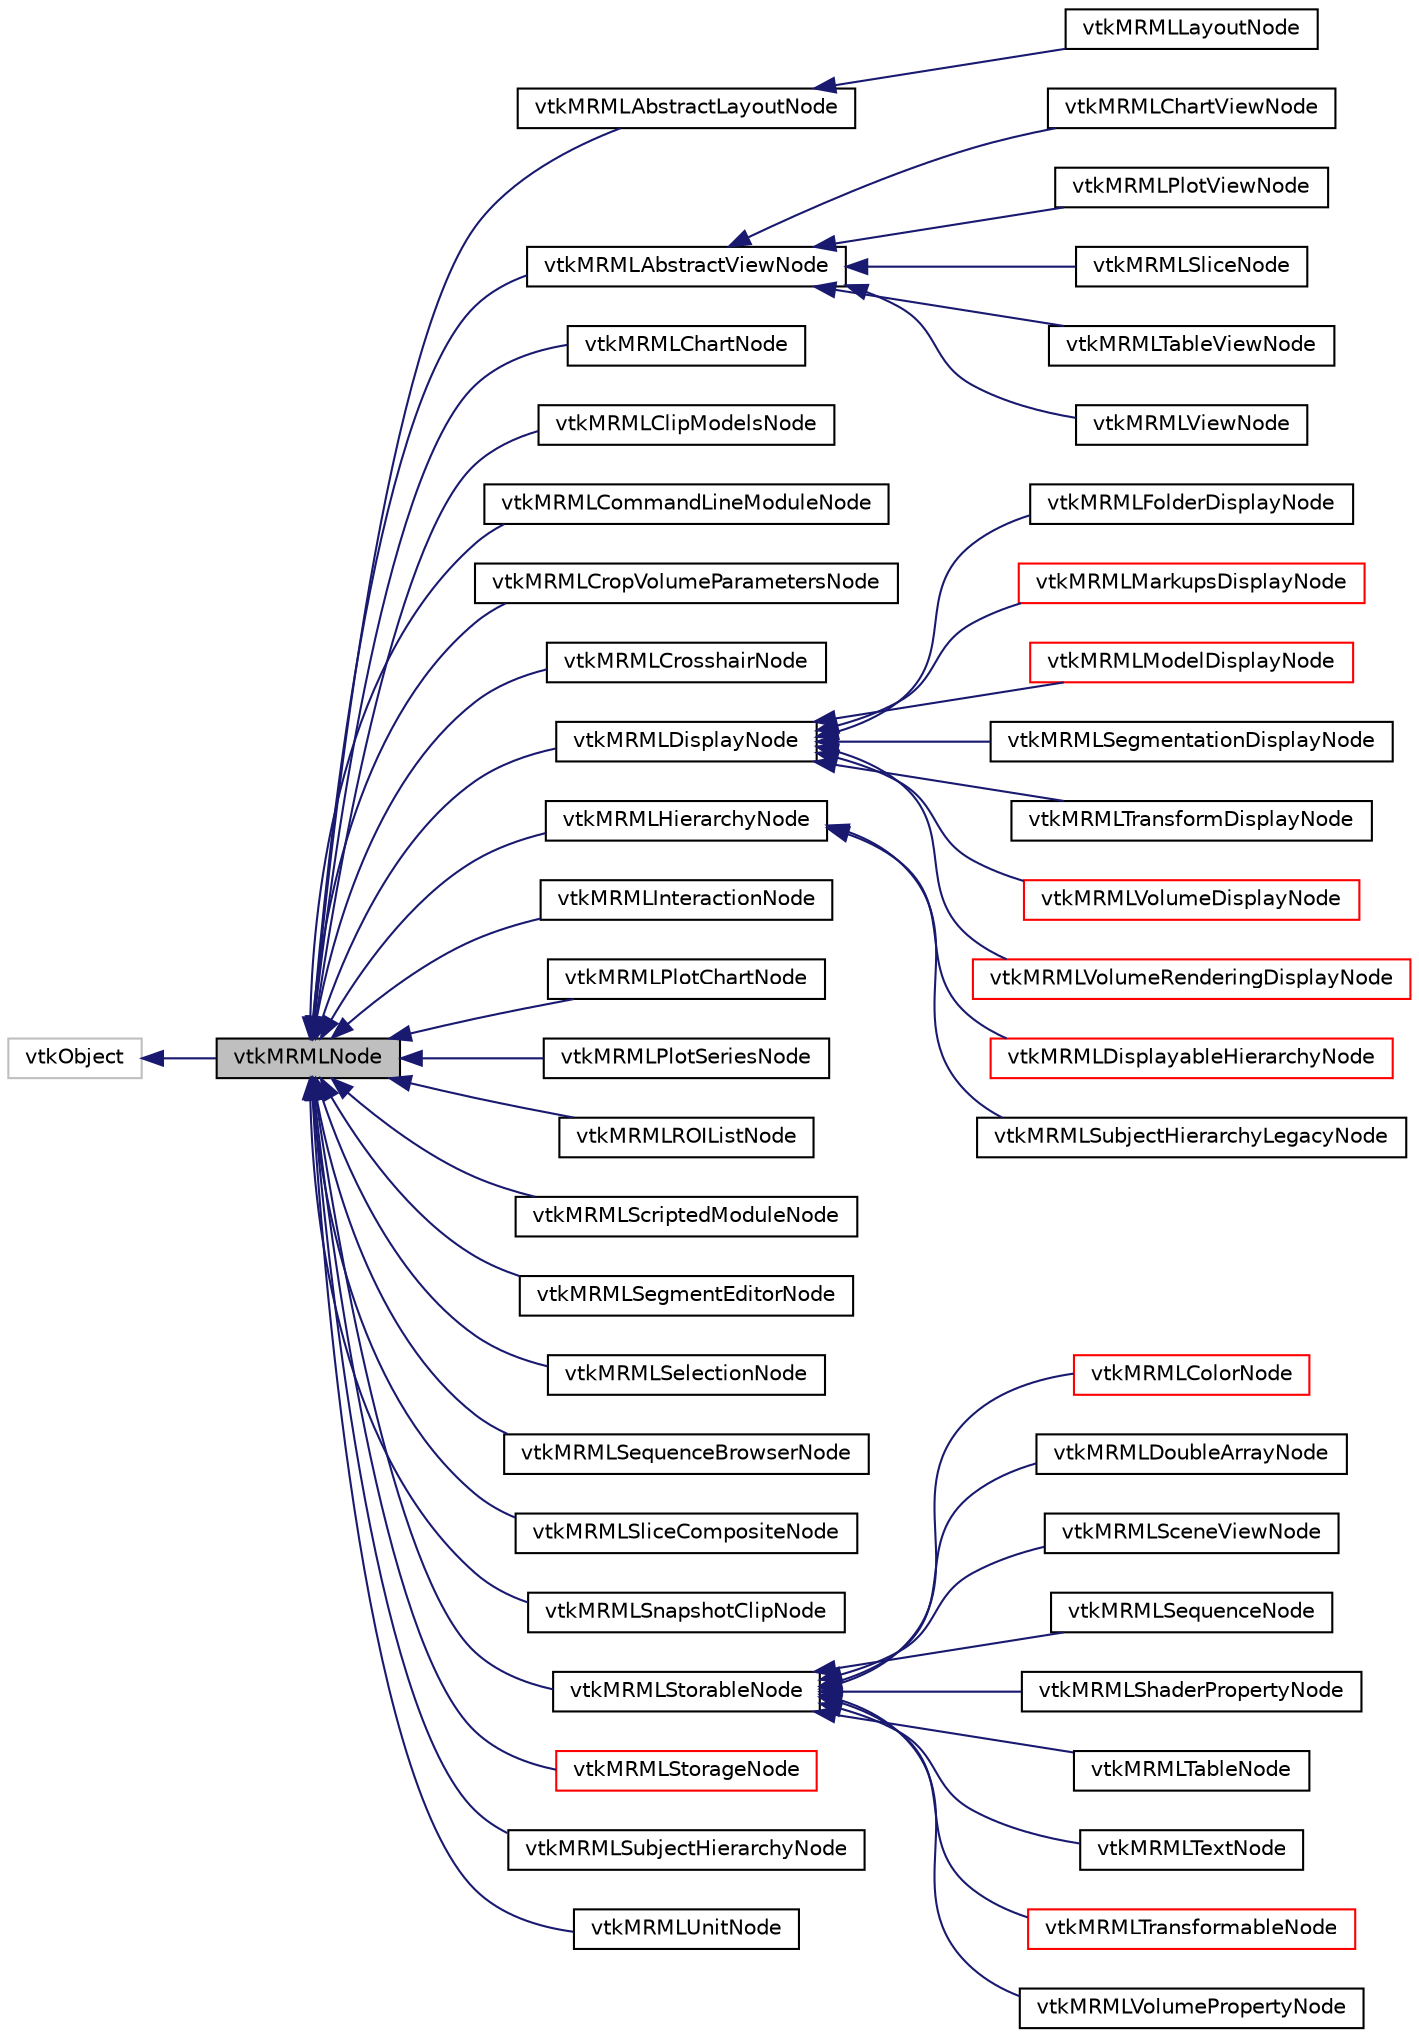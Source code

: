 digraph "vtkMRMLNode"
{
  bgcolor="transparent";
  edge [fontname="Helvetica",fontsize="10",labelfontname="Helvetica",labelfontsize="10"];
  node [fontname="Helvetica",fontsize="10",shape=record];
  rankdir="LR";
  Node0 [label="vtkMRMLNode",height=0.2,width=0.4,color="black", fillcolor="grey75", style="filled", fontcolor="black"];
  Node1 -> Node0 [dir="back",color="midnightblue",fontsize="10",style="solid",fontname="Helvetica"];
  Node1 [label="vtkObject",height=0.2,width=0.4,color="grey75"];
  Node0 -> Node2 [dir="back",color="midnightblue",fontsize="10",style="solid",fontname="Helvetica"];
  Node2 [label="vtkMRMLAbstractLayoutNode",height=0.2,width=0.4,color="black",URL="$classvtkMRMLAbstractLayoutNode.html",tooltip="Node that describes the view layout of the application. "];
  Node2 -> Node3 [dir="back",color="midnightblue",fontsize="10",style="solid",fontname="Helvetica"];
  Node3 [label="vtkMRMLLayoutNode",height=0.2,width=0.4,color="black",URL="$classvtkMRMLLayoutNode.html",tooltip="Node that describes the view layout of the application. "];
  Node0 -> Node4 [dir="back",color="midnightblue",fontsize="10",style="solid",fontname="Helvetica"];
  Node4 [label="vtkMRMLAbstractViewNode",height=0.2,width=0.4,color="black",URL="$classvtkMRMLAbstractViewNode.html",tooltip="Abstract MRML node to represent a view. The class holds the properties common to any view type (3D..."];
  Node4 -> Node5 [dir="back",color="midnightblue",fontsize="10",style="solid",fontname="Helvetica"];
  Node5 [label="vtkMRMLChartViewNode",height=0.2,width=0.4,color="black",URL="$classvtkMRMLChartViewNode.html",tooltip="MRML node to represent chart view parameters. "];
  Node4 -> Node6 [dir="back",color="midnightblue",fontsize="10",style="solid",fontname="Helvetica"];
  Node6 [label="vtkMRMLPlotViewNode",height=0.2,width=0.4,color="black",URL="$classvtkMRMLPlotViewNode.html",tooltip="MRML node to represent Plot view parameters. "];
  Node4 -> Node7 [dir="back",color="midnightblue",fontsize="10",style="solid",fontname="Helvetica"];
  Node7 [label="vtkMRMLSliceNode",height=0.2,width=0.4,color="black",URL="$classvtkMRMLSliceNode.html",tooltip="MRML node for storing a slice through RAS space. "];
  Node4 -> Node8 [dir="back",color="midnightblue",fontsize="10",style="solid",fontname="Helvetica"];
  Node8 [label="vtkMRMLTableViewNode",height=0.2,width=0.4,color="black",URL="$classvtkMRMLTableViewNode.html",tooltip="MRML node to represent table view parameters. "];
  Node4 -> Node9 [dir="back",color="midnightblue",fontsize="10",style="solid",fontname="Helvetica"];
  Node9 [label="vtkMRMLViewNode",height=0.2,width=0.4,color="black",URL="$classvtkMRMLViewNode.html",tooltip="MRML node to represent a 3D view. "];
  Node0 -> Node10 [dir="back",color="midnightblue",fontsize="10",style="solid",fontname="Helvetica"];
  Node10 [label="vtkMRMLChartNode",height=0.2,width=0.4,color="black",URL="$classvtkMRMLChartNode.html",tooltip="MRML node for referencing a collection of data to plot. "];
  Node0 -> Node11 [dir="back",color="midnightblue",fontsize="10",style="solid",fontname="Helvetica"];
  Node11 [label="vtkMRMLClipModelsNode",height=0.2,width=0.4,color="black",URL="$classvtkMRMLClipModelsNode.html",tooltip="MRML node to represent three clipping planes. "];
  Node0 -> Node12 [dir="back",color="midnightblue",fontsize="10",style="solid",fontname="Helvetica"];
  Node12 [label="vtkMRMLCommandLineModuleNode",height=0.2,width=0.4,color="black",URL="$classvtkMRMLCommandLineModuleNode.html",tooltip="MRML node for representing the parameters allowing to run a command line interface module (CLI)..."];
  Node0 -> Node13 [dir="back",color="midnightblue",fontsize="10",style="solid",fontname="Helvetica"];
  Node13 [label="vtkMRMLCropVolumeParametersNode",height=0.2,width=0.4,color="black",URL="$classvtkMRMLCropVolumeParametersNode.html"];
  Node0 -> Node14 [dir="back",color="midnightblue",fontsize="10",style="solid",fontname="Helvetica"];
  Node14 [label="vtkMRMLCrosshairNode",height=0.2,width=0.4,color="black",URL="$classvtkMRMLCrosshairNode.html",tooltip="MRML node for storing a crosshair through RAS space. "];
  Node0 -> Node15 [dir="back",color="midnightblue",fontsize="10",style="solid",fontname="Helvetica"];
  Node15 [label="vtkMRMLDisplayNode",height=0.2,width=0.4,color="black",URL="$classvtkMRMLDisplayNode.html",tooltip="Abstract class that contains graphical display properties for displayable nodes. "];
  Node15 -> Node16 [dir="back",color="midnightblue",fontsize="10",style="solid",fontname="Helvetica"];
  Node16 [label="vtkMRMLFolderDisplayNode",height=0.2,width=0.4,color="black",URL="$classvtkMRMLFolderDisplayNode.html",tooltip="MRML node to represent a display property for child nodes of a subject hierarchy folder. "];
  Node15 -> Node17 [dir="back",color="midnightblue",fontsize="10",style="solid",fontname="Helvetica"];
  Node17 [label="vtkMRMLMarkupsDisplayNode",height=0.2,width=0.4,color="red",URL="$classvtkMRMLMarkupsDisplayNode.html"];
  Node15 -> Node20 [dir="back",color="midnightblue",fontsize="10",style="solid",fontname="Helvetica"];
  Node20 [label="vtkMRMLModelDisplayNode",height=0.2,width=0.4,color="red",URL="$classvtkMRMLModelDisplayNode.html",tooltip="MRML node to represent a display property of 3D surface model. "];
  Node15 -> Node27 [dir="back",color="midnightblue",fontsize="10",style="solid",fontname="Helvetica"];
  Node27 [label="vtkMRMLSegmentationDisplayNode",height=0.2,width=0.4,color="black",URL="$classvtkMRMLSegmentationDisplayNode.html",tooltip="MRML node for representing segmentation display attributes. "];
  Node15 -> Node28 [dir="back",color="midnightblue",fontsize="10",style="solid",fontname="Helvetica"];
  Node28 [label="vtkMRMLTransformDisplayNode",height=0.2,width=0.4,color="black",URL="$classvtkMRMLTransformDisplayNode.html",tooltip="MRML node to represent display properties for transforms visualization in the slice and 3D viewers..."];
  Node15 -> Node29 [dir="back",color="midnightblue",fontsize="10",style="solid",fontname="Helvetica"];
  Node29 [label="vtkMRMLVolumeDisplayNode",height=0.2,width=0.4,color="red",URL="$classvtkMRMLVolumeDisplayNode.html",tooltip="MRML node for representing a volume display attributes. "];
  Node15 -> Node36 [dir="back",color="midnightblue",fontsize="10",style="solid",fontname="Helvetica"];
  Node36 [label="vtkMRMLVolumeRenderingDisplayNode",height=0.2,width=0.4,color="red",URL="$classvtkMRMLVolumeRenderingDisplayNode.html"];
  Node0 -> Node40 [dir="back",color="midnightblue",fontsize="10",style="solid",fontname="Helvetica"];
  Node40 [label="vtkMRMLHierarchyNode",height=0.2,width=0.4,color="black",URL="$classvtkMRMLHierarchyNode.html",tooltip="Abstract class representing a hierarchy member. "];
  Node40 -> Node41 [dir="back",color="midnightblue",fontsize="10",style="solid",fontname="Helvetica"];
  Node41 [label="vtkMRMLDisplayableHierarchyNode",height=0.2,width=0.4,color="red",URL="$classvtkMRMLDisplayableHierarchyNode.html",tooltip="MRML node to represent a hierarchy of displayable nodes. "];
  Node40 -> Node44 [dir="back",color="midnightblue",fontsize="10",style="solid",fontname="Helvetica"];
  Node44 [label="vtkMRMLSubjectHierarchyLegacyNode",height=0.2,width=0.4,color="black",URL="$classvtkMRMLSubjectHierarchyLegacyNode.html",tooltip="Legacy subject hierarchy node to allow loading older MRML scenes. "];
  Node0 -> Node45 [dir="back",color="midnightblue",fontsize="10",style="solid",fontname="Helvetica"];
  Node45 [label="vtkMRMLInteractionNode",height=0.2,width=0.4,color="black",URL="$classvtkMRMLInteractionNode.html"];
  Node0 -> Node46 [dir="back",color="midnightblue",fontsize="10",style="solid",fontname="Helvetica"];
  Node46 [label="vtkMRMLPlotChartNode",height=0.2,width=0.4,color="black",URL="$classvtkMRMLPlotChartNode.html",tooltip="MRML node for referencing a collection of data to plot. "];
  Node0 -> Node47 [dir="back",color="midnightblue",fontsize="10",style="solid",fontname="Helvetica"];
  Node47 [label="vtkMRMLPlotSeriesNode",height=0.2,width=0.4,color="black",URL="$classvtkMRMLPlotSeriesNode.html",tooltip="MRML node to represent a vtkPlot object. "];
  Node0 -> Node48 [dir="back",color="midnightblue",fontsize="10",style="solid",fontname="Helvetica"];
  Node48 [label="vtkMRMLROIListNode",height=0.2,width=0.4,color="black",URL="$classvtkMRMLROIListNode.html",tooltip="MRML list node to represent a list of ROINODE. "];
  Node0 -> Node49 [dir="back",color="midnightblue",fontsize="10",style="solid",fontname="Helvetica"];
  Node49 [label="vtkMRMLScriptedModuleNode",height=0.2,width=0.4,color="black",URL="$classvtkMRMLScriptedModuleNode.html"];
  Node0 -> Node50 [dir="back",color="midnightblue",fontsize="10",style="solid",fontname="Helvetica"];
  Node50 [label="vtkMRMLSegmentEditorNode",height=0.2,width=0.4,color="black",URL="$classvtkMRMLSegmentEditorNode.html",tooltip="Parameter set node for the segment editor widget. "];
  Node0 -> Node51 [dir="back",color="midnightblue",fontsize="10",style="solid",fontname="Helvetica"];
  Node51 [label="vtkMRMLSelectionNode",height=0.2,width=0.4,color="black",URL="$classvtkMRMLSelectionNode.html",tooltip="MRML node for storing information about the active nodes in the scene. "];
  Node0 -> Node52 [dir="back",color="midnightblue",fontsize="10",style="solid",fontname="Helvetica"];
  Node52 [label="vtkMRMLSequenceBrowserNode",height=0.2,width=0.4,color="black",URL="$classvtkMRMLSequenceBrowserNode.html"];
  Node0 -> Node53 [dir="back",color="midnightblue",fontsize="10",style="solid",fontname="Helvetica"];
  Node53 [label="vtkMRMLSliceCompositeNode",height=0.2,width=0.4,color="black",URL="$classvtkMRMLSliceCompositeNode.html",tooltip="MRML node for storing a slice through RAS space. "];
  Node0 -> Node54 [dir="back",color="midnightblue",fontsize="10",style="solid",fontname="Helvetica"];
  Node54 [label="vtkMRMLSnapshotClipNode",height=0.2,width=0.4,color="black",URL="$classvtkMRMLSnapshotClipNode.html",tooltip="Abstract class representing a hierarchy member. "];
  Node0 -> Node55 [dir="back",color="midnightblue",fontsize="10",style="solid",fontname="Helvetica"];
  Node55 [label="vtkMRMLStorableNode",height=0.2,width=0.4,color="black",URL="$classvtkMRMLStorableNode.html",tooltip="MRML node to represent a 3D surface model. "];
  Node55 -> Node56 [dir="back",color="midnightblue",fontsize="10",style="solid",fontname="Helvetica"];
  Node56 [label="vtkMRMLColorNode",height=0.2,width=0.4,color="red",URL="$classvtkMRMLColorNode.html",tooltip="Abstract MRML node to represent color information. "];
  Node55 -> Node62 [dir="back",color="midnightblue",fontsize="10",style="solid",fontname="Helvetica"];
  Node62 [label="vtkMRMLDoubleArrayNode",height=0.2,width=0.4,color="black",URL="$classvtkMRMLDoubleArrayNode.html"];
  Node55 -> Node63 [dir="back",color="midnightblue",fontsize="10",style="solid",fontname="Helvetica"];
  Node63 [label="vtkMRMLSceneViewNode",height=0.2,width=0.4,color="black",URL="$classvtkMRMLSceneViewNode.html"];
  Node55 -> Node64 [dir="back",color="midnightblue",fontsize="10",style="solid",fontname="Helvetica"];
  Node64 [label="vtkMRMLSequenceNode",height=0.2,width=0.4,color="black",URL="$classvtkMRMLSequenceNode.html",tooltip="MRML node for representing a sequence of MRML nodes. "];
  Node55 -> Node65 [dir="back",color="midnightblue",fontsize="10",style="solid",fontname="Helvetica"];
  Node65 [label="vtkMRMLShaderPropertyNode",height=0.2,width=0.4,color="black",URL="$classvtkMRMLShaderPropertyNode.html",tooltip="vtkMRMLShaderPropertyNode volume shader custom code and custom uniform variables defined by users or ..."];
  Node55 -> Node66 [dir="back",color="midnightblue",fontsize="10",style="solid",fontname="Helvetica"];
  Node66 [label="vtkMRMLTableNode",height=0.2,width=0.4,color="black",URL="$classvtkMRMLTableNode.html",tooltip="MRML node to represent a table object. "];
  Node55 -> Node67 [dir="back",color="midnightblue",fontsize="10",style="solid",fontname="Helvetica"];
  Node67 [label="vtkMRMLTextNode",height=0.2,width=0.4,color="black",URL="$classvtkMRMLTextNode.html"];
  Node55 -> Node68 [dir="back",color="midnightblue",fontsize="10",style="solid",fontname="Helvetica"];
  Node68 [label="vtkMRMLTransformableNode",height=0.2,width=0.4,color="red",URL="$classvtkMRMLTransformableNode.html",tooltip="MRML node for representing a node with a transform. "];
  Node55 -> Node108 [dir="back",color="midnightblue",fontsize="10",style="solid",fontname="Helvetica"];
  Node108 [label="vtkMRMLVolumePropertyNode",height=0.2,width=0.4,color="black",URL="$classvtkMRMLVolumePropertyNode.html",tooltip="vtkMRMLVolumePropertyNode contains the transfer functions (scalar opacity, color and gradient opacity..."];
  Node0 -> Node109 [dir="back",color="midnightblue",fontsize="10",style="solid",fontname="Helvetica"];
  Node109 [label="vtkMRMLStorageNode",height=0.2,width=0.4,color="red",URL="$classvtkMRMLStorageNode.html",tooltip="A superclass for other storage nodes. "];
  Node0 -> Node141 [dir="back",color="midnightblue",fontsize="10",style="solid",fontname="Helvetica"];
  Node141 [label="vtkMRMLSubjectHierarchyNode",height=0.2,width=0.4,color="black",URL="$classvtkMRMLSubjectHierarchyNode.html",tooltip="MRML node to represent a complete subject hierarchy tree. "];
  Node0 -> Node142 [dir="back",color="midnightblue",fontsize="10",style="solid",fontname="Helvetica"];
  Node142 [label="vtkMRMLUnitNode",height=0.2,width=0.4,color="black",URL="$classvtkMRMLUnitNode.html",tooltip="Node that holds the information about a unit. "];
}
